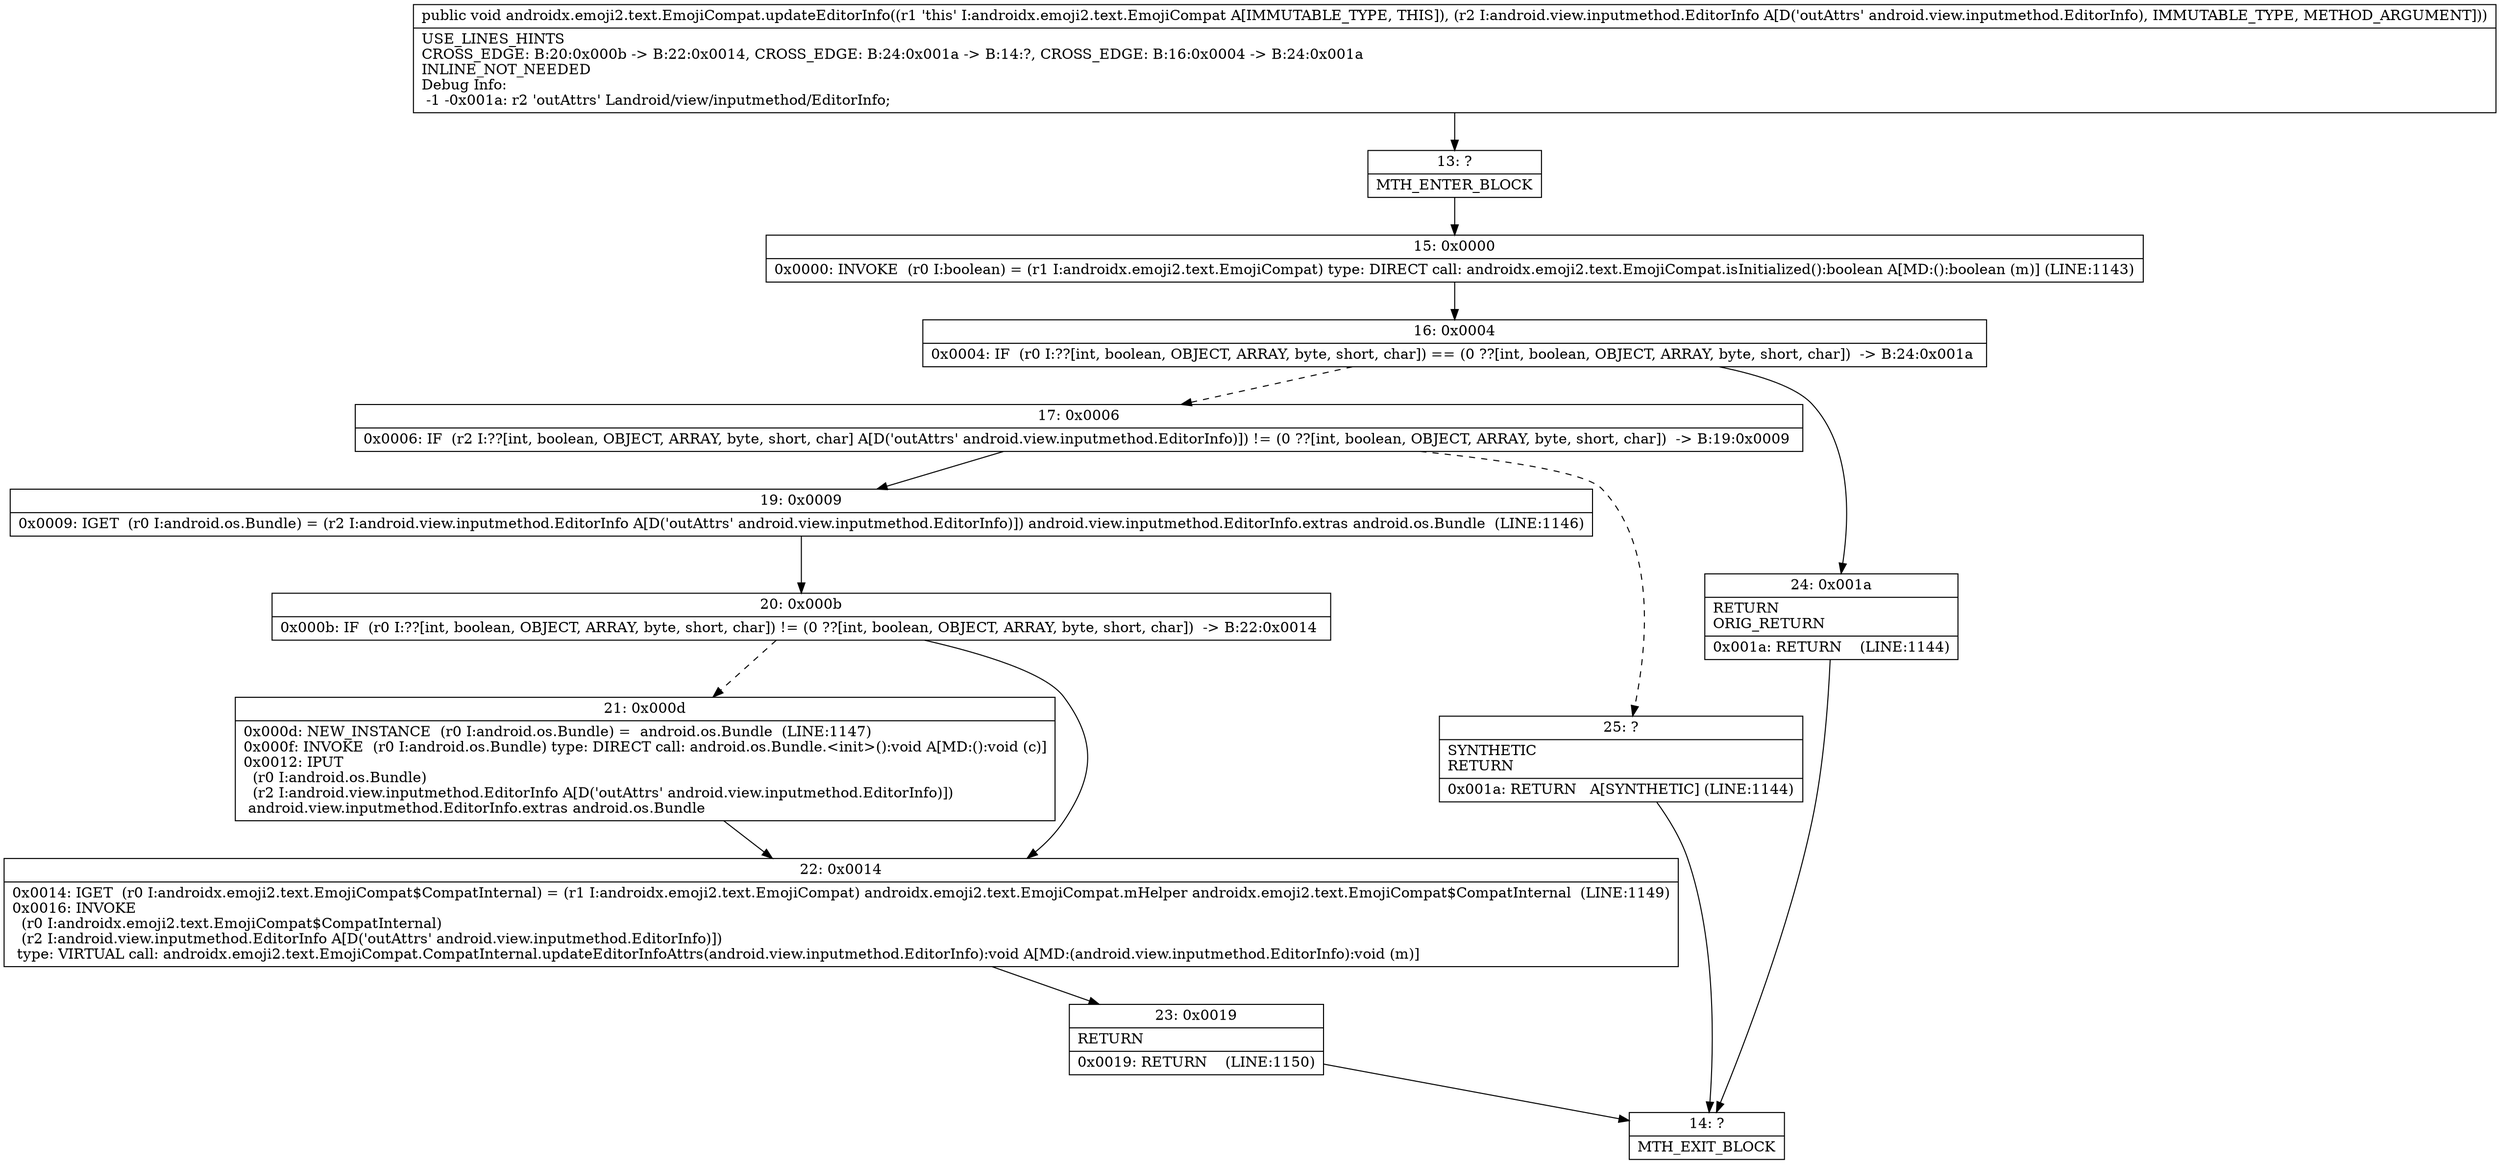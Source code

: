 digraph "CFG forandroidx.emoji2.text.EmojiCompat.updateEditorInfo(Landroid\/view\/inputmethod\/EditorInfo;)V" {
Node_13 [shape=record,label="{13\:\ ?|MTH_ENTER_BLOCK\l}"];
Node_15 [shape=record,label="{15\:\ 0x0000|0x0000: INVOKE  (r0 I:boolean) = (r1 I:androidx.emoji2.text.EmojiCompat) type: DIRECT call: androidx.emoji2.text.EmojiCompat.isInitialized():boolean A[MD:():boolean (m)] (LINE:1143)\l}"];
Node_16 [shape=record,label="{16\:\ 0x0004|0x0004: IF  (r0 I:??[int, boolean, OBJECT, ARRAY, byte, short, char]) == (0 ??[int, boolean, OBJECT, ARRAY, byte, short, char])  \-\> B:24:0x001a \l}"];
Node_17 [shape=record,label="{17\:\ 0x0006|0x0006: IF  (r2 I:??[int, boolean, OBJECT, ARRAY, byte, short, char] A[D('outAttrs' android.view.inputmethod.EditorInfo)]) != (0 ??[int, boolean, OBJECT, ARRAY, byte, short, char])  \-\> B:19:0x0009 \l}"];
Node_19 [shape=record,label="{19\:\ 0x0009|0x0009: IGET  (r0 I:android.os.Bundle) = (r2 I:android.view.inputmethod.EditorInfo A[D('outAttrs' android.view.inputmethod.EditorInfo)]) android.view.inputmethod.EditorInfo.extras android.os.Bundle  (LINE:1146)\l}"];
Node_20 [shape=record,label="{20\:\ 0x000b|0x000b: IF  (r0 I:??[int, boolean, OBJECT, ARRAY, byte, short, char]) != (0 ??[int, boolean, OBJECT, ARRAY, byte, short, char])  \-\> B:22:0x0014 \l}"];
Node_21 [shape=record,label="{21\:\ 0x000d|0x000d: NEW_INSTANCE  (r0 I:android.os.Bundle) =  android.os.Bundle  (LINE:1147)\l0x000f: INVOKE  (r0 I:android.os.Bundle) type: DIRECT call: android.os.Bundle.\<init\>():void A[MD:():void (c)]\l0x0012: IPUT  \l  (r0 I:android.os.Bundle)\l  (r2 I:android.view.inputmethod.EditorInfo A[D('outAttrs' android.view.inputmethod.EditorInfo)])\l android.view.inputmethod.EditorInfo.extras android.os.Bundle \l}"];
Node_22 [shape=record,label="{22\:\ 0x0014|0x0014: IGET  (r0 I:androidx.emoji2.text.EmojiCompat$CompatInternal) = (r1 I:androidx.emoji2.text.EmojiCompat) androidx.emoji2.text.EmojiCompat.mHelper androidx.emoji2.text.EmojiCompat$CompatInternal  (LINE:1149)\l0x0016: INVOKE  \l  (r0 I:androidx.emoji2.text.EmojiCompat$CompatInternal)\l  (r2 I:android.view.inputmethod.EditorInfo A[D('outAttrs' android.view.inputmethod.EditorInfo)])\l type: VIRTUAL call: androidx.emoji2.text.EmojiCompat.CompatInternal.updateEditorInfoAttrs(android.view.inputmethod.EditorInfo):void A[MD:(android.view.inputmethod.EditorInfo):void (m)]\l}"];
Node_23 [shape=record,label="{23\:\ 0x0019|RETURN\l|0x0019: RETURN    (LINE:1150)\l}"];
Node_14 [shape=record,label="{14\:\ ?|MTH_EXIT_BLOCK\l}"];
Node_25 [shape=record,label="{25\:\ ?|SYNTHETIC\lRETURN\l|0x001a: RETURN   A[SYNTHETIC] (LINE:1144)\l}"];
Node_24 [shape=record,label="{24\:\ 0x001a|RETURN\lORIG_RETURN\l|0x001a: RETURN    (LINE:1144)\l}"];
MethodNode[shape=record,label="{public void androidx.emoji2.text.EmojiCompat.updateEditorInfo((r1 'this' I:androidx.emoji2.text.EmojiCompat A[IMMUTABLE_TYPE, THIS]), (r2 I:android.view.inputmethod.EditorInfo A[D('outAttrs' android.view.inputmethod.EditorInfo), IMMUTABLE_TYPE, METHOD_ARGUMENT]))  | USE_LINES_HINTS\lCROSS_EDGE: B:20:0x000b \-\> B:22:0x0014, CROSS_EDGE: B:24:0x001a \-\> B:14:?, CROSS_EDGE: B:16:0x0004 \-\> B:24:0x001a\lINLINE_NOT_NEEDED\lDebug Info:\l  \-1 \-0x001a: r2 'outAttrs' Landroid\/view\/inputmethod\/EditorInfo;\l}"];
MethodNode -> Node_13;Node_13 -> Node_15;
Node_15 -> Node_16;
Node_16 -> Node_17[style=dashed];
Node_16 -> Node_24;
Node_17 -> Node_19;
Node_17 -> Node_25[style=dashed];
Node_19 -> Node_20;
Node_20 -> Node_21[style=dashed];
Node_20 -> Node_22;
Node_21 -> Node_22;
Node_22 -> Node_23;
Node_23 -> Node_14;
Node_25 -> Node_14;
Node_24 -> Node_14;
}

